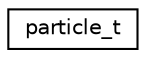 digraph "Graphical Class Hierarchy"
{
 // INTERACTIVE_SVG=YES
 // LATEX_PDF_SIZE
  edge [fontname="Helvetica",fontsize="10",labelfontname="Helvetica",labelfontsize="10"];
  node [fontname="Helvetica",fontsize="10",shape=record];
  rankdir="LR";
  Node0 [label="particle_t",height=0.2,width=0.4,color="black", fillcolor="white", style="filled",URL="$structparticle__t.html",tooltip=" "];
}
